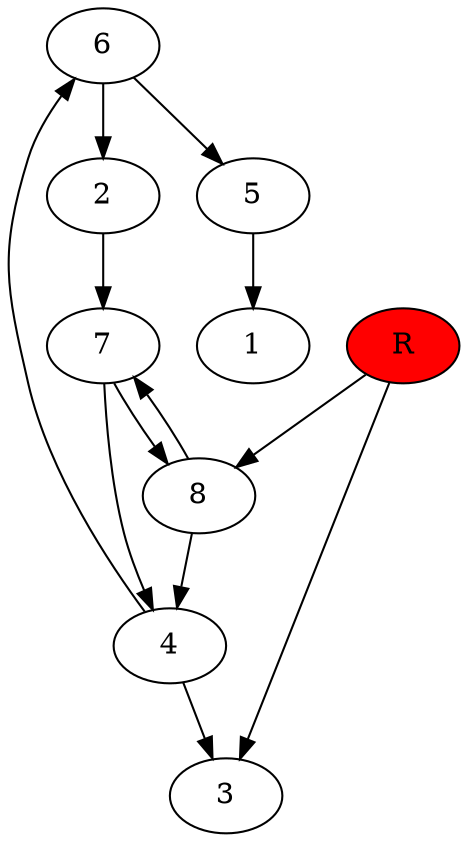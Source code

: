 digraph prb28868 {
	1
	2
	3
	4
	5
	6
	7
	8
	R [fillcolor="#ff0000" style=filled]
	2 -> 7
	4 -> 3
	4 -> 6
	5 -> 1
	6 -> 2
	6 -> 5
	7 -> 4
	7 -> 8
	8 -> 4
	8 -> 7
	R -> 3
	R -> 8
}
